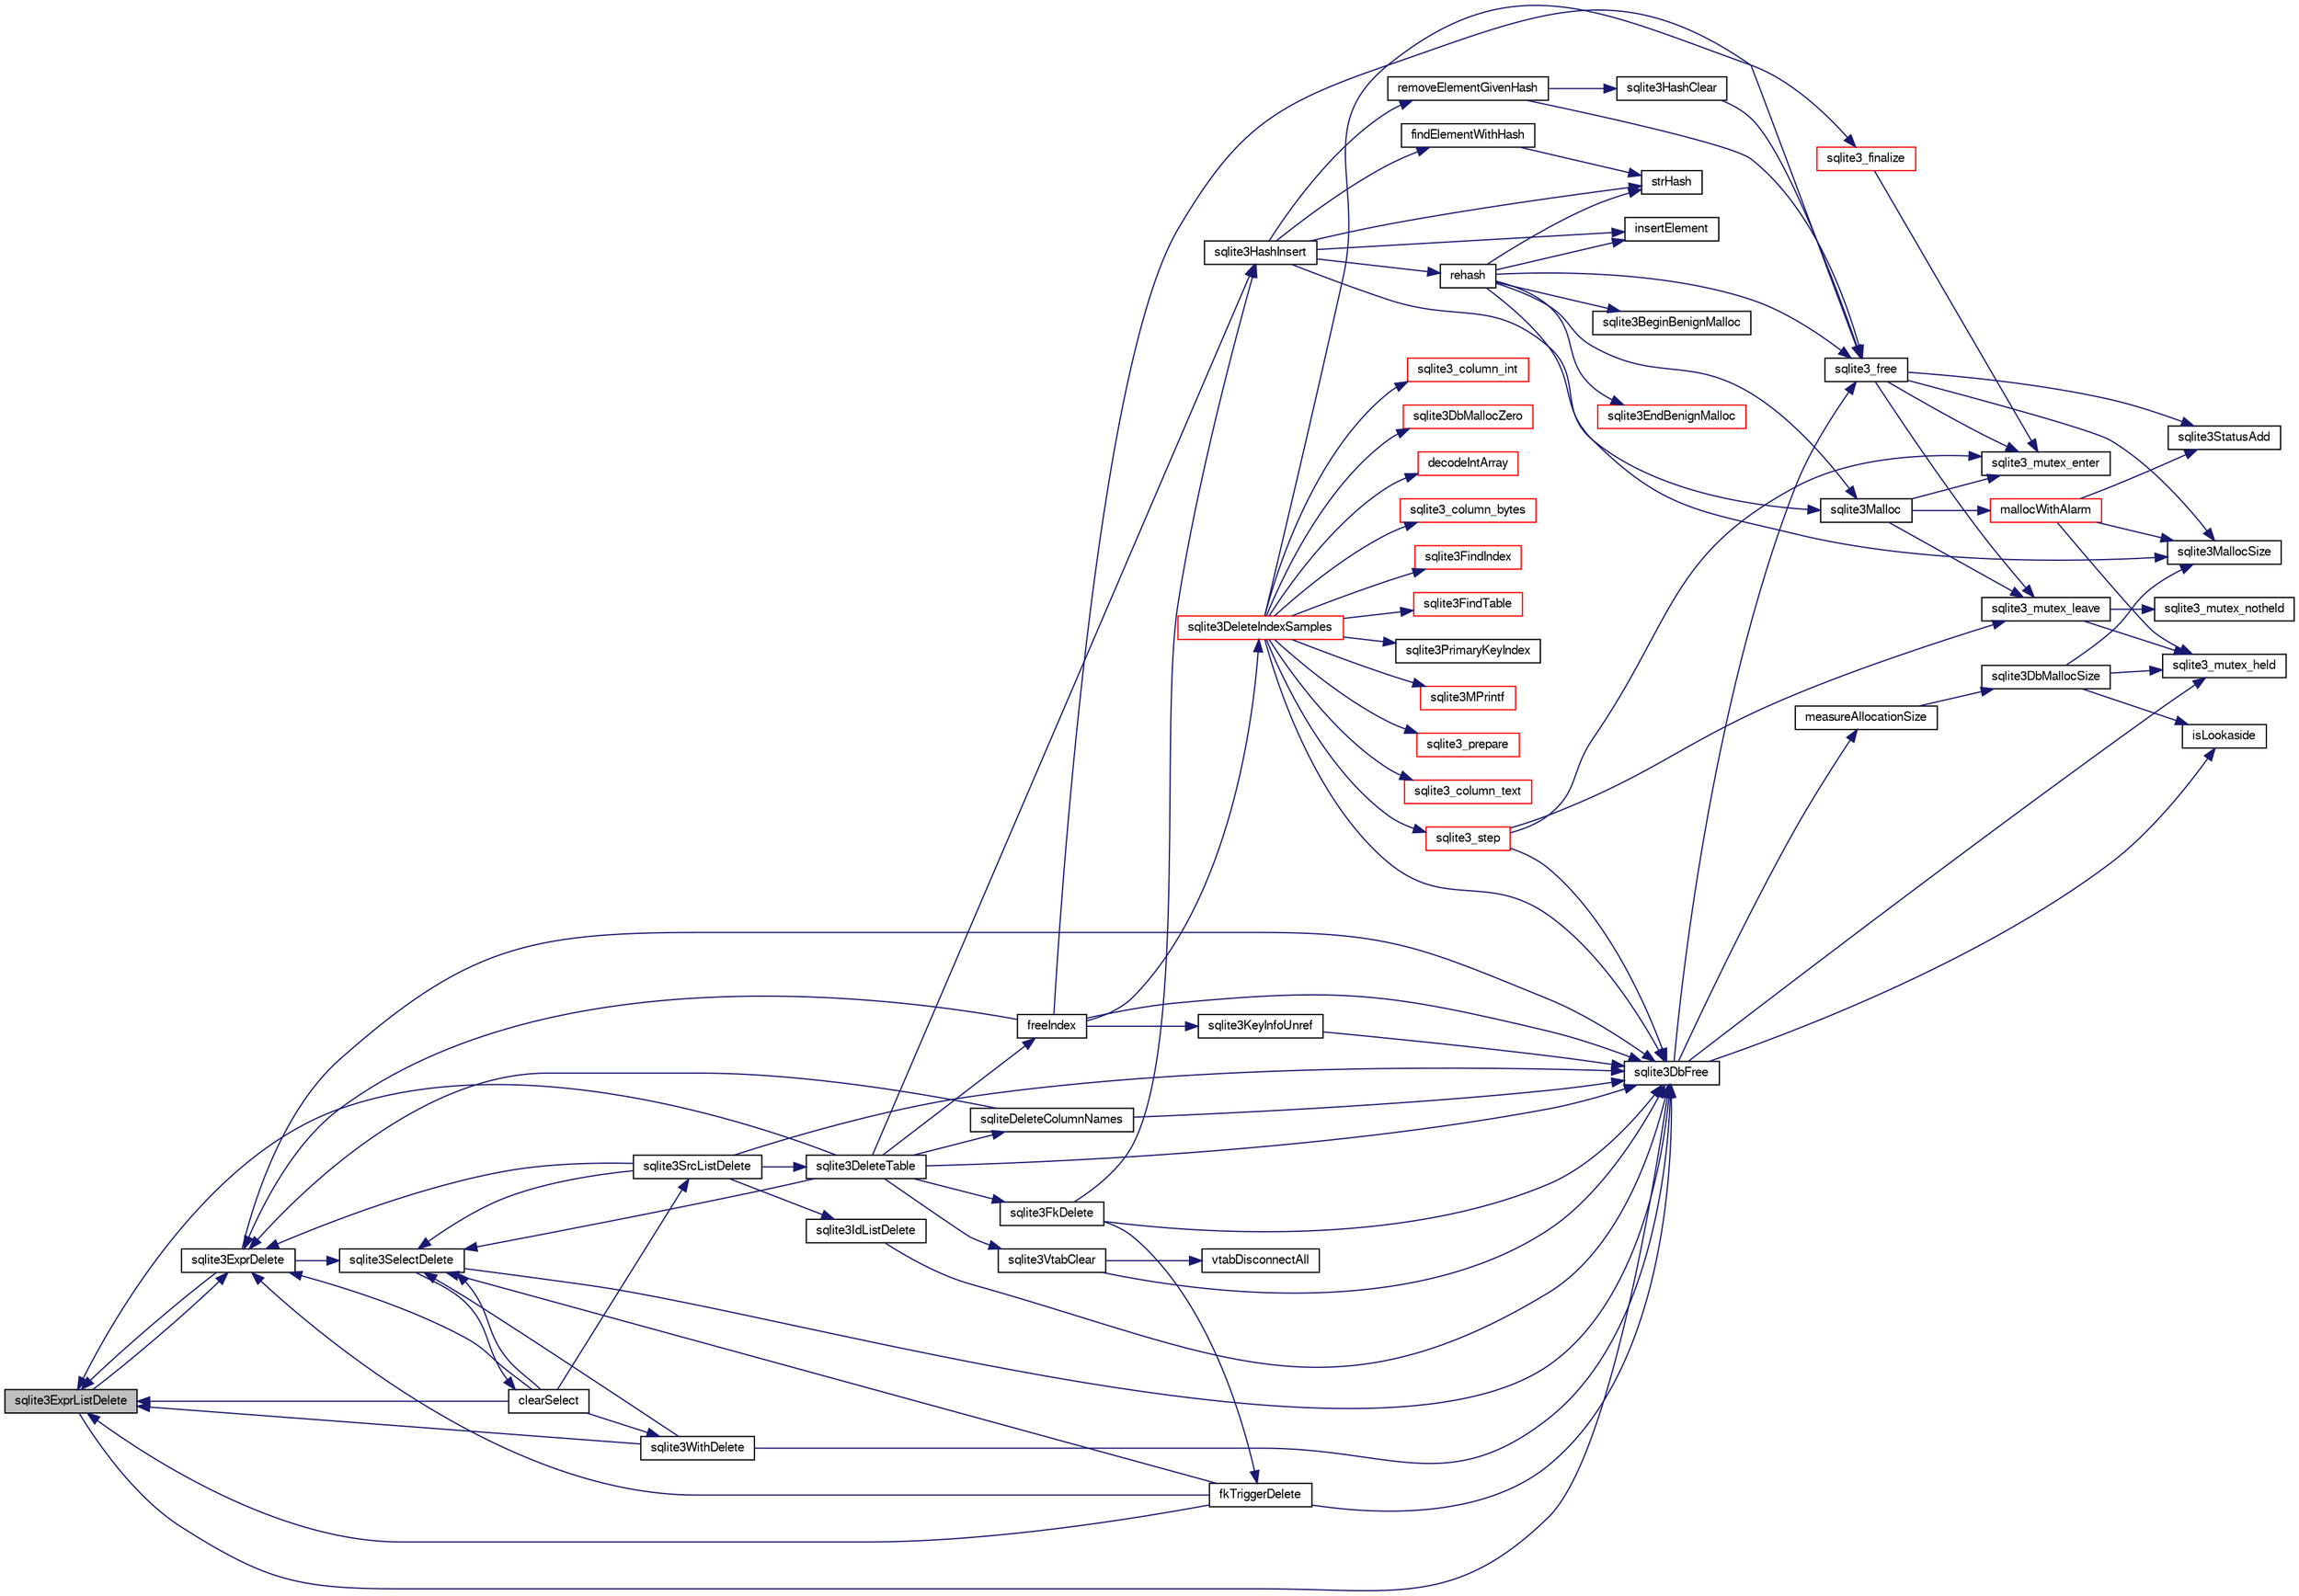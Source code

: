 digraph "sqlite3ExprListDelete"
{
  edge [fontname="FreeSans",fontsize="10",labelfontname="FreeSans",labelfontsize="10"];
  node [fontname="FreeSans",fontsize="10",shape=record];
  rankdir="LR";
  Node535278 [label="sqlite3ExprListDelete",height=0.2,width=0.4,color="black", fillcolor="grey75", style="filled", fontcolor="black"];
  Node535278 -> Node535279 [color="midnightblue",fontsize="10",style="solid",fontname="FreeSans"];
  Node535279 [label="sqlite3ExprDelete",height=0.2,width=0.4,color="black", fillcolor="white", style="filled",URL="$sqlite3_8c.html#ae4e21ab5918e0428fbaa9e615dceb309"];
  Node535279 -> Node535280 [color="midnightblue",fontsize="10",style="solid",fontname="FreeSans"];
  Node535280 [label="sqlite3DbFree",height=0.2,width=0.4,color="black", fillcolor="white", style="filled",URL="$sqlite3_8c.html#ac70ab821a6607b4a1b909582dc37a069"];
  Node535280 -> Node535281 [color="midnightblue",fontsize="10",style="solid",fontname="FreeSans"];
  Node535281 [label="sqlite3_mutex_held",height=0.2,width=0.4,color="black", fillcolor="white", style="filled",URL="$sqlite3_8c.html#acf77da68932b6bc163c5e68547ecc3e7"];
  Node535280 -> Node535282 [color="midnightblue",fontsize="10",style="solid",fontname="FreeSans"];
  Node535282 [label="measureAllocationSize",height=0.2,width=0.4,color="black", fillcolor="white", style="filled",URL="$sqlite3_8c.html#a45731e644a22fdb756e2b6337224217a"];
  Node535282 -> Node535283 [color="midnightblue",fontsize="10",style="solid",fontname="FreeSans"];
  Node535283 [label="sqlite3DbMallocSize",height=0.2,width=0.4,color="black", fillcolor="white", style="filled",URL="$sqlite3_8c.html#aa397e5a8a03495203a0767abf0a71f86"];
  Node535283 -> Node535284 [color="midnightblue",fontsize="10",style="solid",fontname="FreeSans"];
  Node535284 [label="sqlite3MallocSize",height=0.2,width=0.4,color="black", fillcolor="white", style="filled",URL="$sqlite3_8c.html#acf5d2a5f35270bafb050bd2def576955"];
  Node535283 -> Node535281 [color="midnightblue",fontsize="10",style="solid",fontname="FreeSans"];
  Node535283 -> Node535285 [color="midnightblue",fontsize="10",style="solid",fontname="FreeSans"];
  Node535285 [label="isLookaside",height=0.2,width=0.4,color="black", fillcolor="white", style="filled",URL="$sqlite3_8c.html#a770fa05ff9717b75e16f4d968a77b897"];
  Node535280 -> Node535285 [color="midnightblue",fontsize="10",style="solid",fontname="FreeSans"];
  Node535280 -> Node535286 [color="midnightblue",fontsize="10",style="solid",fontname="FreeSans"];
  Node535286 [label="sqlite3_free",height=0.2,width=0.4,color="black", fillcolor="white", style="filled",URL="$sqlite3_8c.html#a6552349e36a8a691af5487999ab09519"];
  Node535286 -> Node535287 [color="midnightblue",fontsize="10",style="solid",fontname="FreeSans"];
  Node535287 [label="sqlite3_mutex_enter",height=0.2,width=0.4,color="black", fillcolor="white", style="filled",URL="$sqlite3_8c.html#a1c12cde690bd89f104de5cbad12a6bf5"];
  Node535286 -> Node535288 [color="midnightblue",fontsize="10",style="solid",fontname="FreeSans"];
  Node535288 [label="sqlite3StatusAdd",height=0.2,width=0.4,color="black", fillcolor="white", style="filled",URL="$sqlite3_8c.html#afa029f93586aeab4cc85360905dae9cd"];
  Node535286 -> Node535284 [color="midnightblue",fontsize="10",style="solid",fontname="FreeSans"];
  Node535286 -> Node535289 [color="midnightblue",fontsize="10",style="solid",fontname="FreeSans"];
  Node535289 [label="sqlite3_mutex_leave",height=0.2,width=0.4,color="black", fillcolor="white", style="filled",URL="$sqlite3_8c.html#a5838d235601dbd3c1fa993555c6bcc93"];
  Node535289 -> Node535281 [color="midnightblue",fontsize="10",style="solid",fontname="FreeSans"];
  Node535289 -> Node535290 [color="midnightblue",fontsize="10",style="solid",fontname="FreeSans"];
  Node535290 [label="sqlite3_mutex_notheld",height=0.2,width=0.4,color="black", fillcolor="white", style="filled",URL="$sqlite3_8c.html#a83967c837c1c000d3b5adcfaa688f5dc"];
  Node535279 -> Node535291 [color="midnightblue",fontsize="10",style="solid",fontname="FreeSans"];
  Node535291 [label="sqlite3SelectDelete",height=0.2,width=0.4,color="black", fillcolor="white", style="filled",URL="$sqlite3_8c.html#a0f56959f0acac85496744f0d068854a0"];
  Node535291 -> Node535292 [color="midnightblue",fontsize="10",style="solid",fontname="FreeSans"];
  Node535292 [label="clearSelect",height=0.2,width=0.4,color="black", fillcolor="white", style="filled",URL="$sqlite3_8c.html#ac083bac4f2f02c26aa02fc24ca8c2dd9"];
  Node535292 -> Node535278 [color="midnightblue",fontsize="10",style="solid",fontname="FreeSans"];
  Node535292 -> Node535293 [color="midnightblue",fontsize="10",style="solid",fontname="FreeSans"];
  Node535293 [label="sqlite3SrcListDelete",height=0.2,width=0.4,color="black", fillcolor="white", style="filled",URL="$sqlite3_8c.html#acc250a3e5e7fd8889a16a9f28e3e7312"];
  Node535293 -> Node535280 [color="midnightblue",fontsize="10",style="solid",fontname="FreeSans"];
  Node535293 -> Node535294 [color="midnightblue",fontsize="10",style="solid",fontname="FreeSans"];
  Node535294 [label="sqlite3DeleteTable",height=0.2,width=0.4,color="black", fillcolor="white", style="filled",URL="$sqlite3_8c.html#a7fd3d507375a381a3807f92735318973"];
  Node535294 -> Node535295 [color="midnightblue",fontsize="10",style="solid",fontname="FreeSans"];
  Node535295 [label="sqlite3HashInsert",height=0.2,width=0.4,color="black", fillcolor="white", style="filled",URL="$sqlite3_8c.html#aebbc6c13b3c139d5f3463938f441da3d"];
  Node535295 -> Node535296 [color="midnightblue",fontsize="10",style="solid",fontname="FreeSans"];
  Node535296 [label="findElementWithHash",height=0.2,width=0.4,color="black", fillcolor="white", style="filled",URL="$sqlite3_8c.html#a75c0f574fa5d51702434c6e980d57d7f"];
  Node535296 -> Node535297 [color="midnightblue",fontsize="10",style="solid",fontname="FreeSans"];
  Node535297 [label="strHash",height=0.2,width=0.4,color="black", fillcolor="white", style="filled",URL="$sqlite3_8c.html#ad7193605dadc27cf291d54e15bdd011d"];
  Node535295 -> Node535298 [color="midnightblue",fontsize="10",style="solid",fontname="FreeSans"];
  Node535298 [label="removeElementGivenHash",height=0.2,width=0.4,color="black", fillcolor="white", style="filled",URL="$sqlite3_8c.html#a97ff4ac3846af0f8caf5426adfa2808a"];
  Node535298 -> Node535286 [color="midnightblue",fontsize="10",style="solid",fontname="FreeSans"];
  Node535298 -> Node535299 [color="midnightblue",fontsize="10",style="solid",fontname="FreeSans"];
  Node535299 [label="sqlite3HashClear",height=0.2,width=0.4,color="black", fillcolor="white", style="filled",URL="$sqlite3_8c.html#acc7a2dfa6603c59af14b3792fe463c73"];
  Node535299 -> Node535286 [color="midnightblue",fontsize="10",style="solid",fontname="FreeSans"];
  Node535295 -> Node535300 [color="midnightblue",fontsize="10",style="solid",fontname="FreeSans"];
  Node535300 [label="sqlite3Malloc",height=0.2,width=0.4,color="black", fillcolor="white", style="filled",URL="$sqlite3_8c.html#a361a2eaa846b1885f123abe46f5d8b2b"];
  Node535300 -> Node535287 [color="midnightblue",fontsize="10",style="solid",fontname="FreeSans"];
  Node535300 -> Node535301 [color="midnightblue",fontsize="10",style="solid",fontname="FreeSans"];
  Node535301 [label="mallocWithAlarm",height=0.2,width=0.4,color="red", fillcolor="white", style="filled",URL="$sqlite3_8c.html#ab070d5cf8e48ec8a6a43cf025d48598b"];
  Node535301 -> Node535281 [color="midnightblue",fontsize="10",style="solid",fontname="FreeSans"];
  Node535301 -> Node535284 [color="midnightblue",fontsize="10",style="solid",fontname="FreeSans"];
  Node535301 -> Node535288 [color="midnightblue",fontsize="10",style="solid",fontname="FreeSans"];
  Node535300 -> Node535289 [color="midnightblue",fontsize="10",style="solid",fontname="FreeSans"];
  Node535295 -> Node535305 [color="midnightblue",fontsize="10",style="solid",fontname="FreeSans"];
  Node535305 [label="rehash",height=0.2,width=0.4,color="black", fillcolor="white", style="filled",URL="$sqlite3_8c.html#a4851529638f6c7af16239ee6e2dcc628"];
  Node535305 -> Node535306 [color="midnightblue",fontsize="10",style="solid",fontname="FreeSans"];
  Node535306 [label="sqlite3BeginBenignMalloc",height=0.2,width=0.4,color="black", fillcolor="white", style="filled",URL="$sqlite3_8c.html#a3344c0e2b1b6df701a1cb326602fac14"];
  Node535305 -> Node535300 [color="midnightblue",fontsize="10",style="solid",fontname="FreeSans"];
  Node535305 -> Node535307 [color="midnightblue",fontsize="10",style="solid",fontname="FreeSans"];
  Node535307 [label="sqlite3EndBenignMalloc",height=0.2,width=0.4,color="red", fillcolor="white", style="filled",URL="$sqlite3_8c.html#a4582127cc64d483dc66c7acf9d8d8fbb"];
  Node535305 -> Node535286 [color="midnightblue",fontsize="10",style="solid",fontname="FreeSans"];
  Node535305 -> Node535284 [color="midnightblue",fontsize="10",style="solid",fontname="FreeSans"];
  Node535305 -> Node535297 [color="midnightblue",fontsize="10",style="solid",fontname="FreeSans"];
  Node535305 -> Node535572 [color="midnightblue",fontsize="10",style="solid",fontname="FreeSans"];
  Node535572 [label="insertElement",height=0.2,width=0.4,color="black", fillcolor="white", style="filled",URL="$sqlite3_8c.html#a011f717fc5c46f03d78bf81b6714e0ee"];
  Node535295 -> Node535297 [color="midnightblue",fontsize="10",style="solid",fontname="FreeSans"];
  Node535295 -> Node535572 [color="midnightblue",fontsize="10",style="solid",fontname="FreeSans"];
  Node535294 -> Node535573 [color="midnightblue",fontsize="10",style="solid",fontname="FreeSans"];
  Node535573 [label="freeIndex",height=0.2,width=0.4,color="black", fillcolor="white", style="filled",URL="$sqlite3_8c.html#a00907c99c18d5bcb9d0b38c077146c31"];
  Node535573 -> Node535574 [color="midnightblue",fontsize="10",style="solid",fontname="FreeSans"];
  Node535574 [label="sqlite3DeleteIndexSamples",height=0.2,width=0.4,color="red", fillcolor="white", style="filled",URL="$sqlite3_8c.html#aaeda0302fbf61397ec009f65bed047ef"];
  Node535574 -> Node535280 [color="midnightblue",fontsize="10",style="solid",fontname="FreeSans"];
  Node535574 -> Node535575 [color="midnightblue",fontsize="10",style="solid",fontname="FreeSans"];
  Node535575 [label="sqlite3FindIndex",height=0.2,width=0.4,color="red", fillcolor="white", style="filled",URL="$sqlite3_8c.html#a79fb99db8d0f914bb72dd374ae088512"];
  Node535574 -> Node535577 [color="midnightblue",fontsize="10",style="solid",fontname="FreeSans"];
  Node535577 [label="sqlite3FindTable",height=0.2,width=0.4,color="red", fillcolor="white", style="filled",URL="$sqlite3_8c.html#afa51dbee6173bf3a8a3df76b07cea789"];
  Node535574 -> Node535578 [color="midnightblue",fontsize="10",style="solid",fontname="FreeSans"];
  Node535578 [label="sqlite3PrimaryKeyIndex",height=0.2,width=0.4,color="black", fillcolor="white", style="filled",URL="$sqlite3_8c.html#af6edde3fbbd22a22b86ad32677fad95b"];
  Node535574 -> Node535553 [color="midnightblue",fontsize="10",style="solid",fontname="FreeSans"];
  Node535553 [label="sqlite3MPrintf",height=0.2,width=0.4,color="red", fillcolor="white", style="filled",URL="$sqlite3_8c.html#a208ef0df84e9778778804a19af03efea"];
  Node535574 -> Node535579 [color="midnightblue",fontsize="10",style="solid",fontname="FreeSans"];
  Node535579 [label="sqlite3_prepare",height=0.2,width=0.4,color="red", fillcolor="white", style="filled",URL="$sqlite3_8c.html#a8c39e7b9dbeff01f0a399b46d4b29f1c"];
  Node535574 -> Node535958 [color="midnightblue",fontsize="10",style="solid",fontname="FreeSans"];
  Node535958 [label="sqlite3_step",height=0.2,width=0.4,color="red", fillcolor="white", style="filled",URL="$sqlite3_8c.html#ac1e491ce36b7471eb28387f7d3c74334"];
  Node535958 -> Node535287 [color="midnightblue",fontsize="10",style="solid",fontname="FreeSans"];
  Node535958 -> Node535280 [color="midnightblue",fontsize="10",style="solid",fontname="FreeSans"];
  Node535958 -> Node535289 [color="midnightblue",fontsize="10",style="solid",fontname="FreeSans"];
  Node535574 -> Node536133 [color="midnightblue",fontsize="10",style="solid",fontname="FreeSans"];
  Node536133 [label="sqlite3_column_text",height=0.2,width=0.4,color="red", fillcolor="white", style="filled",URL="$sqlite3_8c.html#aee36f5eaf67b425ddf6f9b7a2004d018"];
  Node535574 -> Node536225 [color="midnightblue",fontsize="10",style="solid",fontname="FreeSans"];
  Node536225 [label="sqlite3_column_int",height=0.2,width=0.4,color="red", fillcolor="white", style="filled",URL="$sqlite3_8c.html#a6bd16f5b3266f473e37e8e3d4ebb4290"];
  Node535574 -> Node535503 [color="midnightblue",fontsize="10",style="solid",fontname="FreeSans"];
  Node535503 [label="sqlite3DbMallocZero",height=0.2,width=0.4,color="red", fillcolor="white", style="filled",URL="$sqlite3_8c.html#a49cfebac9d6067a03442c92af73f33e4"];
  Node535574 -> Node535951 [color="midnightblue",fontsize="10",style="solid",fontname="FreeSans"];
  Node535951 [label="sqlite3_finalize",height=0.2,width=0.4,color="red", fillcolor="white", style="filled",URL="$sqlite3_8c.html#a801195c0f771d40bb4be1e40f3b88945"];
  Node535951 -> Node535287 [color="midnightblue",fontsize="10",style="solid",fontname="FreeSans"];
  Node535574 -> Node536147 [color="midnightblue",fontsize="10",style="solid",fontname="FreeSans"];
  Node536147 [label="decodeIntArray",height=0.2,width=0.4,color="red", fillcolor="white", style="filled",URL="$sqlite3_8c.html#a5e8b60c7b00918beb59b76e5ed837b01"];
  Node535574 -> Node536226 [color="midnightblue",fontsize="10",style="solid",fontname="FreeSans"];
  Node536226 [label="sqlite3_column_bytes",height=0.2,width=0.4,color="red", fillcolor="white", style="filled",URL="$sqlite3_8c.html#a001421375b25195e3f80871dcb1be172"];
  Node535573 -> Node535617 [color="midnightblue",fontsize="10",style="solid",fontname="FreeSans"];
  Node535617 [label="sqlite3KeyInfoUnref",height=0.2,width=0.4,color="black", fillcolor="white", style="filled",URL="$sqlite3_8c.html#ac94cc1874ab0865db1dbbefd3886ba4a"];
  Node535617 -> Node535280 [color="midnightblue",fontsize="10",style="solid",fontname="FreeSans"];
  Node535573 -> Node535279 [color="midnightblue",fontsize="10",style="solid",fontname="FreeSans"];
  Node535573 -> Node535280 [color="midnightblue",fontsize="10",style="solid",fontname="FreeSans"];
  Node535573 -> Node535286 [color="midnightblue",fontsize="10",style="solid",fontname="FreeSans"];
  Node535294 -> Node536228 [color="midnightblue",fontsize="10",style="solid",fontname="FreeSans"];
  Node536228 [label="sqlite3FkDelete",height=0.2,width=0.4,color="black", fillcolor="white", style="filled",URL="$sqlite3_8c.html#a59a33da6c4e11d3f99b15eafdc01f013"];
  Node536228 -> Node535295 [color="midnightblue",fontsize="10",style="solid",fontname="FreeSans"];
  Node536228 -> Node536229 [color="midnightblue",fontsize="10",style="solid",fontname="FreeSans"];
  Node536229 [label="fkTriggerDelete",height=0.2,width=0.4,color="black", fillcolor="white", style="filled",URL="$sqlite3_8c.html#a45e39c07b1ac453fc3ee0d8779da2cc1"];
  Node536229 -> Node535279 [color="midnightblue",fontsize="10",style="solid",fontname="FreeSans"];
  Node536229 -> Node535278 [color="midnightblue",fontsize="10",style="solid",fontname="FreeSans"];
  Node536229 -> Node535291 [color="midnightblue",fontsize="10",style="solid",fontname="FreeSans"];
  Node536229 -> Node535280 [color="midnightblue",fontsize="10",style="solid",fontname="FreeSans"];
  Node536228 -> Node535280 [color="midnightblue",fontsize="10",style="solid",fontname="FreeSans"];
  Node535294 -> Node536230 [color="midnightblue",fontsize="10",style="solid",fontname="FreeSans"];
  Node536230 [label="sqliteDeleteColumnNames",height=0.2,width=0.4,color="black", fillcolor="white", style="filled",URL="$sqlite3_8c.html#a30fd46bd85a745b908f382e5dd74c38a"];
  Node536230 -> Node535280 [color="midnightblue",fontsize="10",style="solid",fontname="FreeSans"];
  Node536230 -> Node535279 [color="midnightblue",fontsize="10",style="solid",fontname="FreeSans"];
  Node535294 -> Node535280 [color="midnightblue",fontsize="10",style="solid",fontname="FreeSans"];
  Node535294 -> Node535291 [color="midnightblue",fontsize="10",style="solid",fontname="FreeSans"];
  Node535294 -> Node535278 [color="midnightblue",fontsize="10",style="solid",fontname="FreeSans"];
  Node535294 -> Node536231 [color="midnightblue",fontsize="10",style="solid",fontname="FreeSans"];
  Node536231 [label="sqlite3VtabClear",height=0.2,width=0.4,color="black", fillcolor="white", style="filled",URL="$sqlite3_8c.html#a0690ffd2d2e58bd4ed1ce4f1e35c1ef1"];
  Node536231 -> Node536211 [color="midnightblue",fontsize="10",style="solid",fontname="FreeSans"];
  Node536211 [label="vtabDisconnectAll",height=0.2,width=0.4,color="black", fillcolor="white", style="filled",URL="$sqlite3_8c.html#aa3d5506c2557b3e090d8409b5ee27d29"];
  Node536231 -> Node535280 [color="midnightblue",fontsize="10",style="solid",fontname="FreeSans"];
  Node535293 -> Node535291 [color="midnightblue",fontsize="10",style="solid",fontname="FreeSans"];
  Node535293 -> Node535279 [color="midnightblue",fontsize="10",style="solid",fontname="FreeSans"];
  Node535293 -> Node535608 [color="midnightblue",fontsize="10",style="solid",fontname="FreeSans"];
  Node535608 [label="sqlite3IdListDelete",height=0.2,width=0.4,color="black", fillcolor="white", style="filled",URL="$sqlite3_8c.html#a38bea53ea789e86289ca600ff6010f73"];
  Node535608 -> Node535280 [color="midnightblue",fontsize="10",style="solid",fontname="FreeSans"];
  Node535292 -> Node535279 [color="midnightblue",fontsize="10",style="solid",fontname="FreeSans"];
  Node535292 -> Node535291 [color="midnightblue",fontsize="10",style="solid",fontname="FreeSans"];
  Node535292 -> Node535607 [color="midnightblue",fontsize="10",style="solid",fontname="FreeSans"];
  Node535607 [label="sqlite3WithDelete",height=0.2,width=0.4,color="black", fillcolor="white", style="filled",URL="$sqlite3_8c.html#a17d9ea3de76b5d740b422ea9b4fe3abb"];
  Node535607 -> Node535278 [color="midnightblue",fontsize="10",style="solid",fontname="FreeSans"];
  Node535607 -> Node535291 [color="midnightblue",fontsize="10",style="solid",fontname="FreeSans"];
  Node535607 -> Node535280 [color="midnightblue",fontsize="10",style="solid",fontname="FreeSans"];
  Node535291 -> Node535280 [color="midnightblue",fontsize="10",style="solid",fontname="FreeSans"];
  Node535279 -> Node535278 [color="midnightblue",fontsize="10",style="solid",fontname="FreeSans"];
  Node535278 -> Node535280 [color="midnightblue",fontsize="10",style="solid",fontname="FreeSans"];
}
